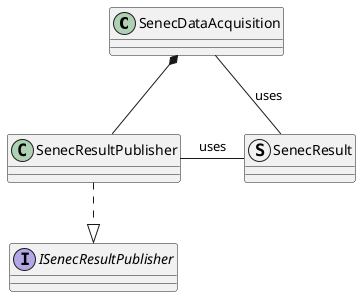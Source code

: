 @startuml SDA Klassendiagramm

class SenecDataAcquisition
Interface ISenecResultPublisher
class SenecResultPublisher
struct SenecResult

SenecResultPublisher ..|> ISenecResultPublisher
SenecDataAcquisition  *-- SenecResultPublisher
SenecResultPublisher - SenecResult : uses
SenecDataAcquisition - SenecResult : uses

@enduml